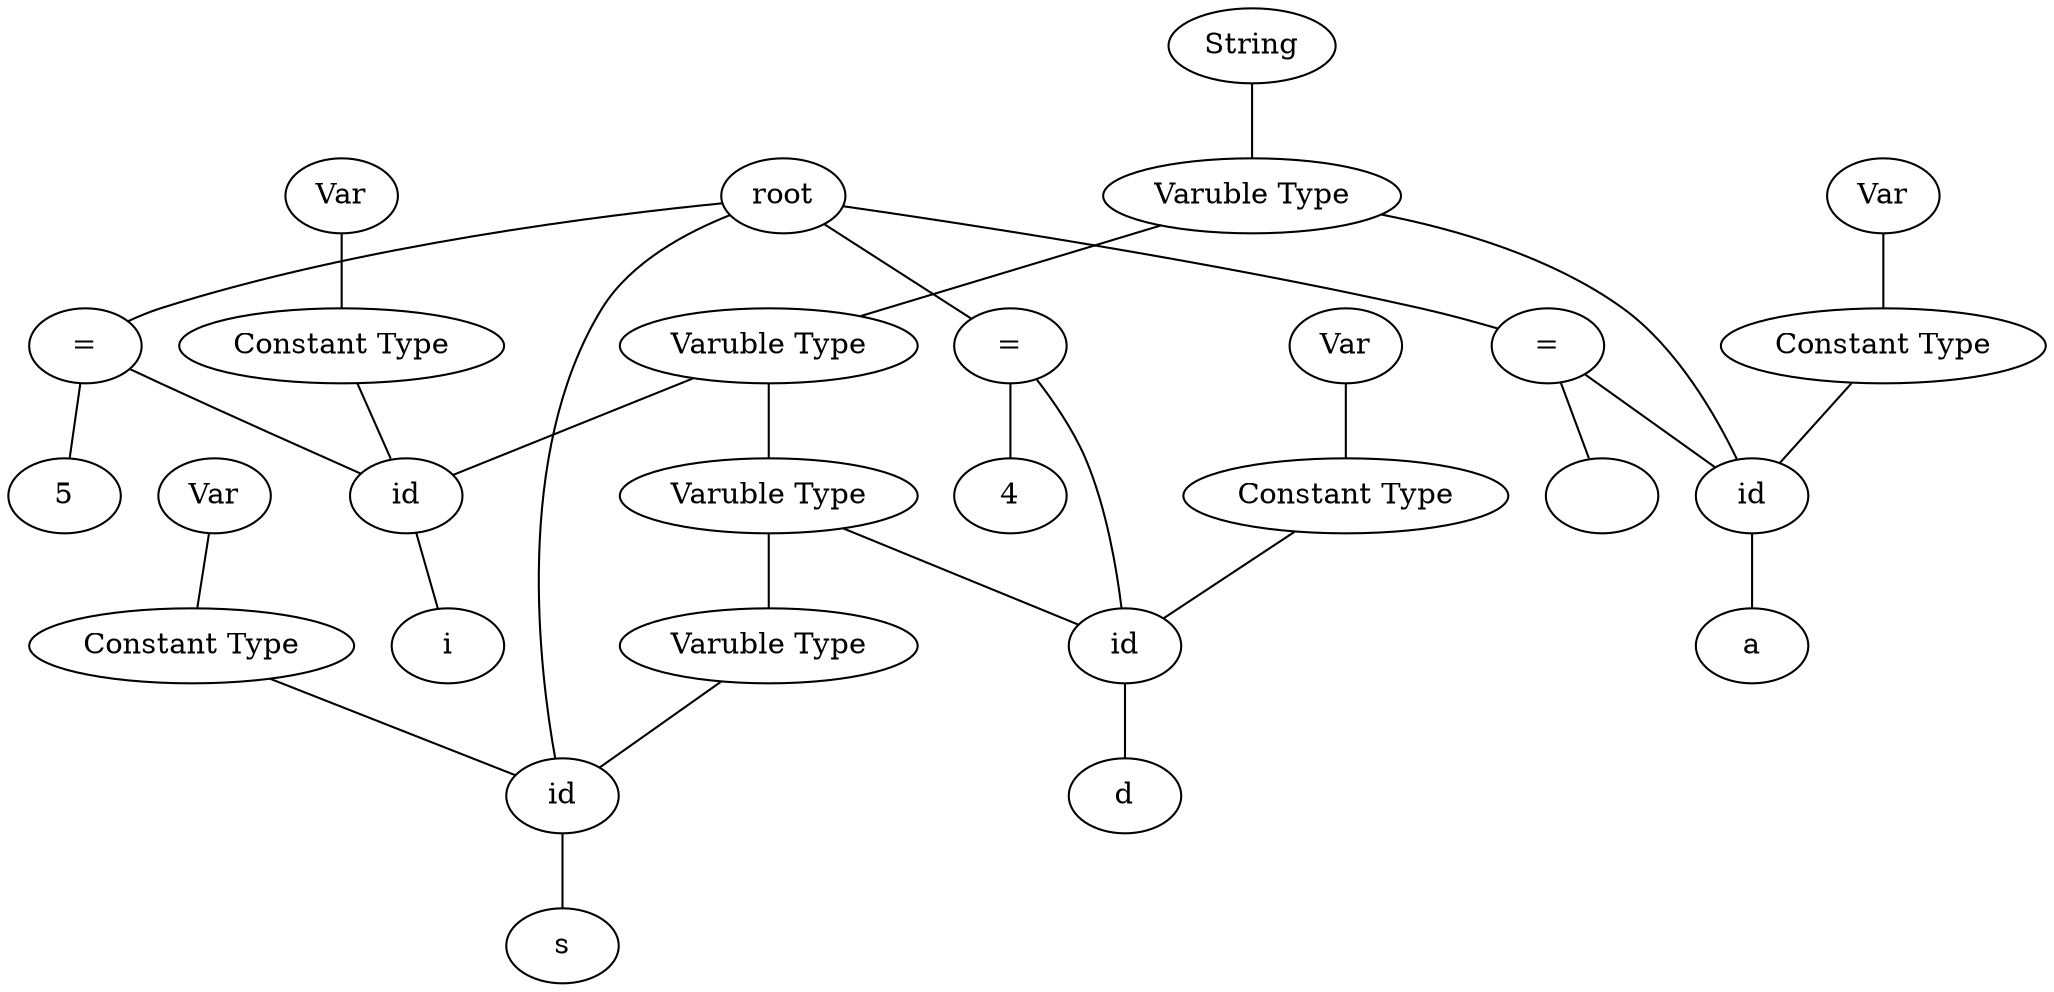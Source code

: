 graph graphname {
root;
expr0[label = "id"];
root--expr0;
type0[label = "Varuble Type"];
type0--expr0;
type1[label = "Int"];
type1--type0;
consttype0[label = "Constant Type"];
consttype0--expr0;
consttype1[label = "Var"];
consttype1--consttype0;
expr1[label = "s"];
expr0--expr1;
assign0[label = "="];
root--assign0;
expr2[label = "id"];
assign0--expr2;
type1[label = "Varuble Type"];
type1--expr2;
type2[label = "Int"];
type2--type1;
consttype2[label = "Constant Type"];
consttype2--expr2;
consttype3[label = "Var"];
consttype3--consttype2;
expr3[label = "d"];
expr2--expr3;
expr4[label = "4"];
assign0--expr4;
assign1[label = "="];
root--assign1;
expr5[label = "id"];
assign1--expr5;
type2[label = "Varuble Type"];
type2--expr5;
type3[label = "Int"];
type3--type2;
consttype4[label = "Constant Type"];
consttype4--expr5;
consttype5[label = "Var"];
consttype5--consttype4;
expr6[label = "i"];
expr5--expr6;
expr7[label = "5"];
assign1--expr7;
assign2[label = "="];
root--assign2;
expr8[label = "id"];
assign2--expr8;
type3[label = "Varuble Type"];
type3--expr8;
type4[label = "String"];
type4--type3;
consttype6[label = "Constant Type"];
consttype6--expr8;
consttype7[label = "Var"];
consttype7--consttype6;
expr9[label = "a"];
expr8--expr9;
expr10[label = ""];
assign2--expr10;
}
